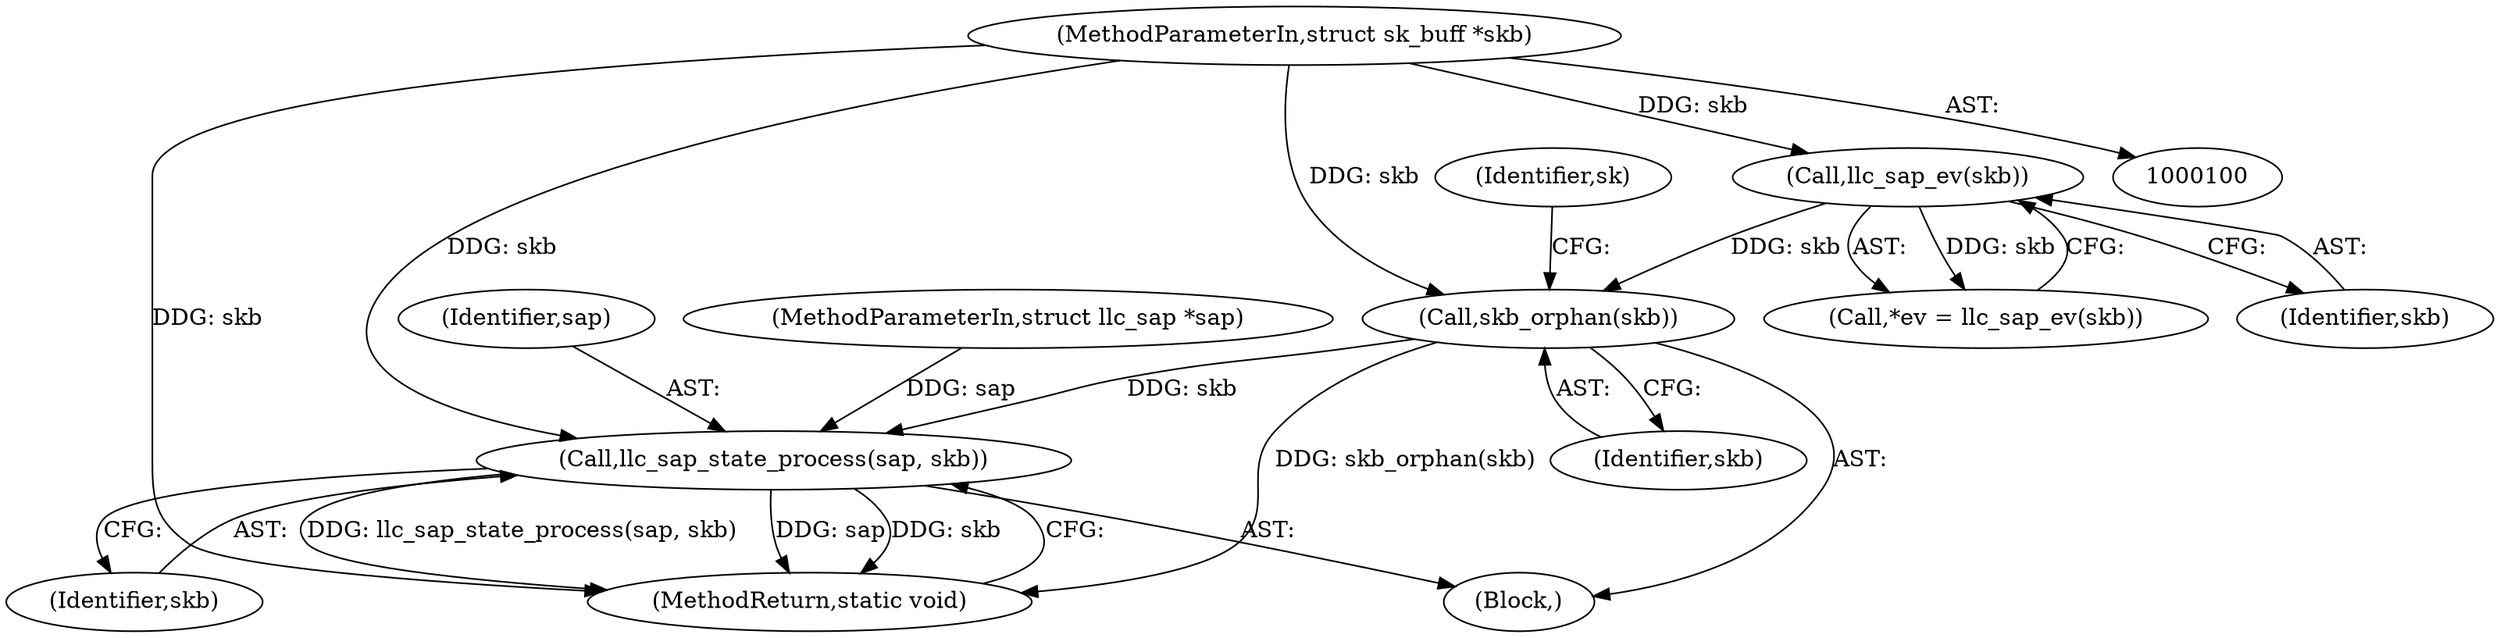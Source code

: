 digraph "0_linux_8b74d439e1697110c5e5c600643e823eb1dd0762_0@pointer" {
"1000120" [label="(Call,skb_orphan(skb))"];
"1000108" [label="(Call,llc_sap_ev(skb))"];
"1000102" [label="(MethodParameterIn,struct sk_buff *skb)"];
"1000134" [label="(Call,llc_sap_state_process(sap, skb))"];
"1000102" [label="(MethodParameterIn,struct sk_buff *skb)"];
"1000137" [label="(MethodReturn,static void)"];
"1000123" [label="(Identifier,sk)"];
"1000134" [label="(Call,llc_sap_state_process(sap, skb))"];
"1000106" [label="(Call,*ev = llc_sap_ev(skb))"];
"1000135" [label="(Identifier,sap)"];
"1000108" [label="(Call,llc_sap_ev(skb))"];
"1000109" [label="(Identifier,skb)"];
"1000101" [label="(MethodParameterIn,struct llc_sap *sap)"];
"1000136" [label="(Identifier,skb)"];
"1000121" [label="(Identifier,skb)"];
"1000120" [label="(Call,skb_orphan(skb))"];
"1000104" [label="(Block,)"];
"1000120" -> "1000104"  [label="AST: "];
"1000120" -> "1000121"  [label="CFG: "];
"1000121" -> "1000120"  [label="AST: "];
"1000123" -> "1000120"  [label="CFG: "];
"1000120" -> "1000137"  [label="DDG: skb_orphan(skb)"];
"1000108" -> "1000120"  [label="DDG: skb"];
"1000102" -> "1000120"  [label="DDG: skb"];
"1000120" -> "1000134"  [label="DDG: skb"];
"1000108" -> "1000106"  [label="AST: "];
"1000108" -> "1000109"  [label="CFG: "];
"1000109" -> "1000108"  [label="AST: "];
"1000106" -> "1000108"  [label="CFG: "];
"1000108" -> "1000106"  [label="DDG: skb"];
"1000102" -> "1000108"  [label="DDG: skb"];
"1000102" -> "1000100"  [label="AST: "];
"1000102" -> "1000137"  [label="DDG: skb"];
"1000102" -> "1000134"  [label="DDG: skb"];
"1000134" -> "1000104"  [label="AST: "];
"1000134" -> "1000136"  [label="CFG: "];
"1000135" -> "1000134"  [label="AST: "];
"1000136" -> "1000134"  [label="AST: "];
"1000137" -> "1000134"  [label="CFG: "];
"1000134" -> "1000137"  [label="DDG: llc_sap_state_process(sap, skb)"];
"1000134" -> "1000137"  [label="DDG: sap"];
"1000134" -> "1000137"  [label="DDG: skb"];
"1000101" -> "1000134"  [label="DDG: sap"];
}
